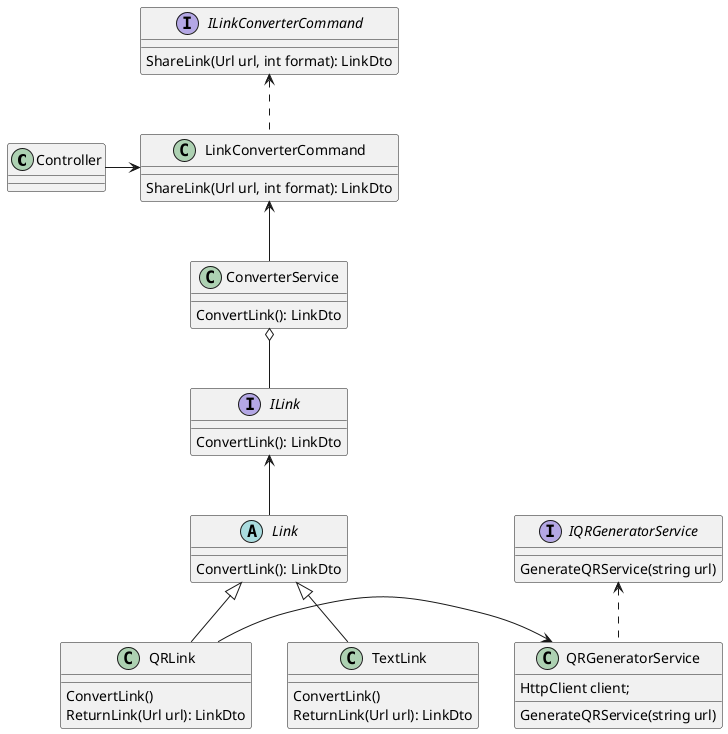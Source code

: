 ﻿@startuml
'https://plantuml.com/class-diagram

class Controller
interface ILinkConverterCommand {
    ShareLink(Url url, int format): LinkDto
}
class LinkConverterCommand {
   ShareLink(Url url, int format): LinkDto
}
class ConverterService {
    ConvertLink(): LinkDto
}
interface ILink {
    ConvertLink(): LinkDto
}
abstract class Link {
    ConvertLink(): LinkDto
}
class TextLink {
    ConvertLink()
    ReturnLink(Url url): LinkDto
}
class QRLink {
    ConvertLink()
    ReturnLink(Url url): LinkDto
}
interface IQRGeneratorService {
    GenerateQRService(string url)
}
class QRGeneratorService {
    HttpClient client;
    GenerateQRService(string url)
}

ILinkConverterCommand <.. LinkConverterCommand
LinkConverterCommand <-- ConverterService
ILink <-- Link
Controller -> LinkConverterCommand
ConverterService o-- ILink
Link ^-- TextLink
Link ^-- QRLink
IQRGeneratorService <.. QRGeneratorService
QRLink -> QRGeneratorService

@enduml
